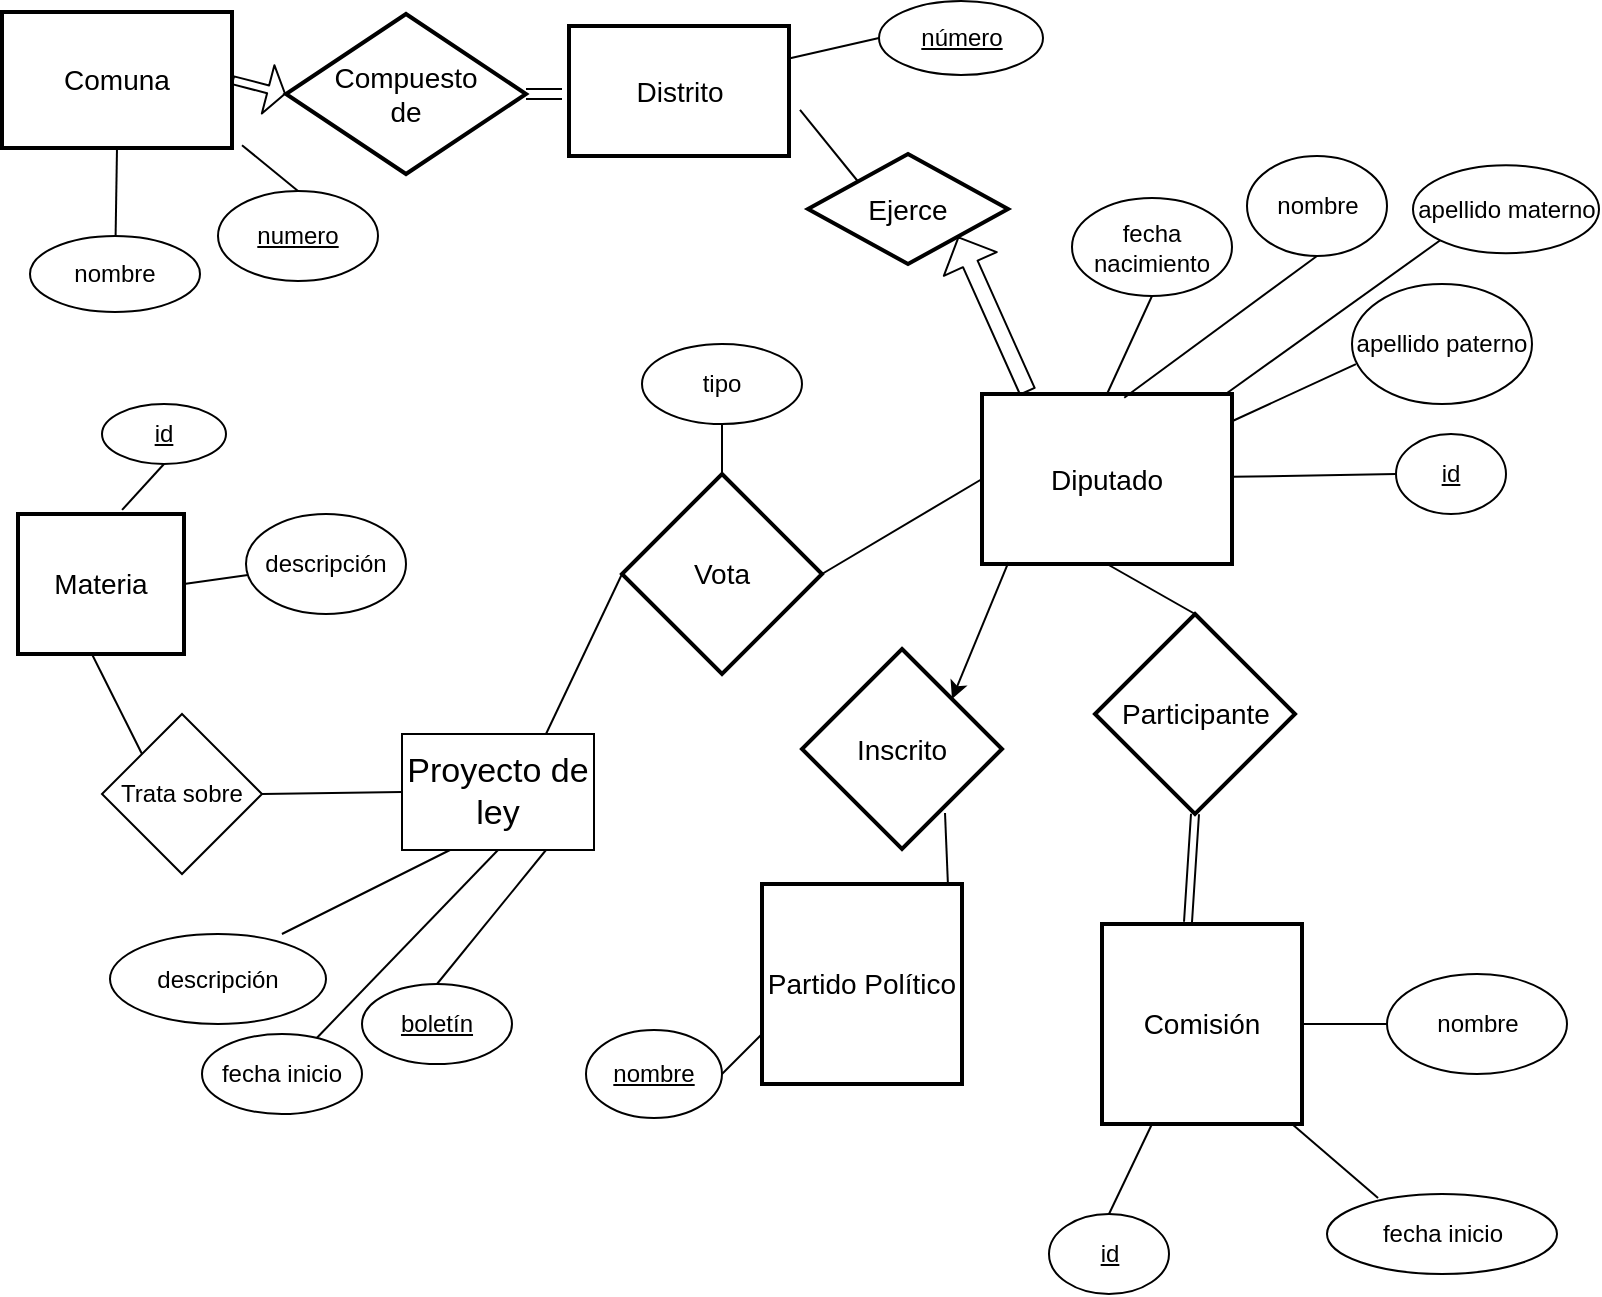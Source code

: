 <mxfile version="11.3.0" type="device" pages="1"><diagram id="dxyZSgxXSvap7336K8Jn" name="Page-1"><mxGraphModel dx="782" dy="570" grid="1" gridSize="10" guides="1" tooltips="1" connect="1" arrows="1" fold="1" page="1" pageScale="1" pageWidth="827" pageHeight="1169" math="0" shadow="0"><root><mxCell id="0"/><mxCell id="1" parent="0"/><mxCell id="FwQyT8db1ahs1hT1uDcI-1" value="Diputado" style="strokeWidth=2;whiteSpace=wrap;html=1;align=center;fontSize=14;" parent="1" vertex="1"><mxGeometry x="500" y="210" width="125" height="85" as="geometry"/></mxCell><mxCell id="FwQyT8db1ahs1hT1uDcI-2" value="&lt;div&gt;Materia&lt;/div&gt;" style="strokeWidth=2;whiteSpace=wrap;html=1;align=center;fontSize=14;" parent="1" vertex="1"><mxGeometry x="18" y="270" width="83" height="70" as="geometry"/></mxCell><mxCell id="FwQyT8db1ahs1hT1uDcI-3" value="Partido Político" style="strokeWidth=2;whiteSpace=wrap;html=1;align=center;fontSize=14;" parent="1" vertex="1"><mxGeometry x="390" y="455" width="100" height="100" as="geometry"/></mxCell><mxCell id="FwQyT8db1ahs1hT1uDcI-4" value="Comisión" style="strokeWidth=2;whiteSpace=wrap;html=1;align=center;fontSize=14;" parent="1" vertex="1"><mxGeometry x="560" y="475" width="100" height="100" as="geometry"/></mxCell><mxCell id="FwQyT8db1ahs1hT1uDcI-6" value="&lt;div&gt;Vota&lt;/div&gt;" style="shape=rhombus;strokeWidth=2;fontSize=17;perimeter=rhombusPerimeter;whiteSpace=wrap;html=1;align=center;fontSize=14;" parent="1" vertex="1"><mxGeometry x="320" y="250" width="100" height="100" as="geometry"/></mxCell><mxCell id="FwQyT8db1ahs1hT1uDcI-7" value="&lt;div&gt;Participante&lt;/div&gt;" style="shape=rhombus;strokeWidth=2;fontSize=17;perimeter=rhombusPerimeter;whiteSpace=wrap;html=1;align=center;fontSize=14;" parent="1" vertex="1"><mxGeometry x="556.5" y="320" width="100" height="100" as="geometry"/></mxCell><mxCell id="FwQyT8db1ahs1hT1uDcI-10" value="" style="endArrow=none;html=1;entryX=0;entryY=0.5;entryDx=0;entryDy=0;exitX=1;exitY=0.5;exitDx=0;exitDy=0;" parent="1" source="FwQyT8db1ahs1hT1uDcI-6" target="FwQyT8db1ahs1hT1uDcI-1" edge="1"><mxGeometry width="50" height="50" relative="1" as="geometry"><mxPoint x="450" y="210" as="sourcePoint"/><mxPoint x="500" y="160" as="targetPoint"/></mxGeometry></mxCell><mxCell id="FwQyT8db1ahs1hT1uDcI-11" value="" style="endArrow=none;html=1;exitX=0.5;exitY=0;exitDx=0;exitDy=0;entryX=0.5;entryY=1;entryDx=0;entryDy=0;" parent="1" source="FwQyT8db1ahs1hT1uDcI-7" target="FwQyT8db1ahs1hT1uDcI-1" edge="1"><mxGeometry width="50" height="50" relative="1" as="geometry"><mxPoint x="620" y="300" as="sourcePoint"/><mxPoint x="660" y="230" as="targetPoint"/></mxGeometry></mxCell><mxCell id="FwQyT8db1ahs1hT1uDcI-14" value="&lt;div&gt;Inscrito&lt;/div&gt;" style="shape=rhombus;strokeWidth=2;fontSize=17;perimeter=rhombusPerimeter;whiteSpace=wrap;html=1;align=center;fontSize=14;" parent="1" vertex="1"><mxGeometry x="410" y="337.5" width="100" height="100" as="geometry"/></mxCell><mxCell id="FwQyT8db1ahs1hT1uDcI-15" value="" style="endArrow=classic;html=1;entryX=1;entryY=0;entryDx=0;entryDy=0;exitX=0.106;exitY=0.989;exitDx=0;exitDy=0;exitPerimeter=0;" parent="1" source="FwQyT8db1ahs1hT1uDcI-1" target="FwQyT8db1ahs1hT1uDcI-14" edge="1"><mxGeometry width="50" height="50" relative="1" as="geometry"><mxPoint x="70" y="660" as="sourcePoint"/><mxPoint x="120" y="610" as="targetPoint"/></mxGeometry></mxCell><mxCell id="FwQyT8db1ahs1hT1uDcI-17" value="" style="endArrow=none;html=1;exitX=0.93;exitY=0.01;exitDx=0;exitDy=0;exitPerimeter=0;entryX=0.715;entryY=0.82;entryDx=0;entryDy=0;entryPerimeter=0;" parent="1" source="FwQyT8db1ahs1hT1uDcI-3" target="FwQyT8db1ahs1hT1uDcI-14" edge="1"><mxGeometry width="50" height="50" relative="1" as="geometry"><mxPoint x="270" y="470" as="sourcePoint"/><mxPoint x="360" y="400" as="targetPoint"/></mxGeometry></mxCell><mxCell id="FwQyT8db1ahs1hT1uDcI-18" value="tipo" style="ellipse;whiteSpace=wrap;html=1;" parent="1" vertex="1"><mxGeometry x="330" y="185" width="80" height="40" as="geometry"/></mxCell><mxCell id="FwQyT8db1ahs1hT1uDcI-20" value="" style="endArrow=none;html=1;entryX=0.5;entryY=1;entryDx=0;entryDy=0;exitX=0.5;exitY=0;exitDx=0;exitDy=0;" parent="1" source="FwQyT8db1ahs1hT1uDcI-6" target="FwQyT8db1ahs1hT1uDcI-18" edge="1"><mxGeometry width="50" height="50" relative="1" as="geometry"><mxPoint x="280" y="160" as="sourcePoint"/><mxPoint x="330" y="110" as="targetPoint"/></mxGeometry></mxCell><mxCell id="FwQyT8db1ahs1hT1uDcI-25" value="" style="shape=link;html=1;entryX=0.5;entryY=1;entryDx=0;entryDy=0;exitX=0.43;exitY=-0.01;exitDx=0;exitDy=0;exitPerimeter=0;" parent="1" source="FwQyT8db1ahs1hT1uDcI-4" target="FwQyT8db1ahs1hT1uDcI-7" edge="1"><mxGeometry width="50" height="50" relative="1" as="geometry"><mxPoint x="560" y="460" as="sourcePoint"/><mxPoint x="610" y="410" as="targetPoint"/></mxGeometry></mxCell><mxCell id="FwQyT8db1ahs1hT1uDcI-26" value="nombre" style="ellipse;whiteSpace=wrap;html=1;fontStyle=0" parent="1" vertex="1"><mxGeometry x="632.5" y="91" width="70" height="50" as="geometry"/></mxCell><mxCell id="FwQyT8db1ahs1hT1uDcI-27" value="apellido paterno" style="ellipse;whiteSpace=wrap;html=1;" parent="1" vertex="1"><mxGeometry x="685" y="155" width="90" height="60" as="geometry"/></mxCell><mxCell id="FwQyT8db1ahs1hT1uDcI-29" value="&lt;div&gt;descripción&lt;/div&gt;" style="ellipse;whiteSpace=wrap;html=1;" parent="1" vertex="1"><mxGeometry x="132" y="270" width="80" height="50" as="geometry"/></mxCell><mxCell id="FwQyT8db1ahs1hT1uDcI-31" value="" style="endArrow=none;html=1;exitX=1;exitY=0.5;exitDx=0;exitDy=0;" parent="1" source="FwQyT8db1ahs1hT1uDcI-2" target="FwQyT8db1ahs1hT1uDcI-29" edge="1"><mxGeometry width="50" height="50" relative="1" as="geometry"><mxPoint x="150" y="330" as="sourcePoint"/><mxPoint x="180" y="270" as="targetPoint"/></mxGeometry></mxCell><mxCell id="FwQyT8db1ahs1hT1uDcI-39" value="" style="endArrow=none;html=1;entryX=0.445;entryY=1;entryDx=0;entryDy=0;entryPerimeter=0;exitX=0;exitY=0;exitDx=0;exitDy=0;" parent="1" source="MilgAQDmdvREDxCkp3P4-12" target="FwQyT8db1ahs1hT1uDcI-2" edge="1"><mxGeometry width="50" height="50" relative="1" as="geometry"><mxPoint x="72.5" y="370" as="sourcePoint"/><mxPoint x="80" y="340" as="targetPoint"/></mxGeometry></mxCell><mxCell id="FwQyT8db1ahs1hT1uDcI-43" value="Distrito" style="strokeWidth=2;whiteSpace=wrap;html=1;align=center;fontSize=14;" parent="1" vertex="1"><mxGeometry x="293.5" y="26" width="110" height="65" as="geometry"/></mxCell><mxCell id="FwQyT8db1ahs1hT1uDcI-44" value="Ejerce" style="shape=rhombus;strokeWidth=2;fontSize=17;perimeter=rhombusPerimeter;whiteSpace=wrap;html=1;align=center;fontSize=14;" parent="1" vertex="1"><mxGeometry x="413" y="90" width="100" height="55" as="geometry"/></mxCell><mxCell id="FwQyT8db1ahs1hT1uDcI-46" value="" style="shape=flexArrow;endArrow=classic;html=1;entryX=1;entryY=1;entryDx=0;entryDy=0;exitX=0.183;exitY=-0.011;exitDx=0;exitDy=0;exitPerimeter=0;width=8;endSize=4.51;" parent="1" source="FwQyT8db1ahs1hT1uDcI-1" target="FwQyT8db1ahs1hT1uDcI-44" edge="1"><mxGeometry width="50" height="50" relative="1" as="geometry"><mxPoint x="440" y="180" as="sourcePoint"/><mxPoint x="490" y="130" as="targetPoint"/></mxGeometry></mxCell><mxCell id="FwQyT8db1ahs1hT1uDcI-47" value="" style="endArrow=none;html=1;entryX=1.05;entryY=0.646;entryDx=0;entryDy=0;entryPerimeter=0;exitX=0;exitY=0;exitDx=0;exitDy=0;" parent="1" source="FwQyT8db1ahs1hT1uDcI-44" target="FwQyT8db1ahs1hT1uDcI-43" edge="1"><mxGeometry width="50" height="50" relative="1" as="geometry"><mxPoint x="280" y="150" as="sourcePoint"/><mxPoint x="330" y="100" as="targetPoint"/></mxGeometry></mxCell><mxCell id="FwQyT8db1ahs1hT1uDcI-48" value="" style="endArrow=none;html=1;entryX=0.5;entryY=1;entryDx=0;entryDy=0;exitX=0.569;exitY=0.022;exitDx=0;exitDy=0;exitPerimeter=0;" parent="1" source="FwQyT8db1ahs1hT1uDcI-1" target="FwQyT8db1ahs1hT1uDcI-26" edge="1"><mxGeometry width="50" height="50" relative="1" as="geometry"><mxPoint x="560" y="150" as="sourcePoint"/><mxPoint x="600" y="100" as="targetPoint"/></mxGeometry></mxCell><mxCell id="FwQyT8db1ahs1hT1uDcI-49" value="" style="endArrow=none;html=1;entryX=0.022;entryY=0.667;entryDx=0;entryDy=0;entryPerimeter=0;" parent="1" source="FwQyT8db1ahs1hT1uDcI-1" target="FwQyT8db1ahs1hT1uDcI-27" edge="1"><mxGeometry width="50" height="50" relative="1" as="geometry"><mxPoint x="660" y="240" as="sourcePoint"/><mxPoint x="710" y="190" as="targetPoint"/></mxGeometry></mxCell><mxCell id="FwQyT8db1ahs1hT1uDcI-50" value="boletín" style="ellipse;whiteSpace=wrap;html=1;fontStyle=4" parent="1" vertex="1"><mxGeometry x="190" y="505" width="75" height="40" as="geometry"/></mxCell><mxCell id="FwQyT8db1ahs1hT1uDcI-51" value="descripción" style="ellipse;whiteSpace=wrap;html=1;" parent="1" vertex="1"><mxGeometry x="64" y="480" width="108" height="45" as="geometry"/></mxCell><mxCell id="FwQyT8db1ahs1hT1uDcI-52" value="id" style="ellipse;whiteSpace=wrap;html=1;fontStyle=4" parent="1" vertex="1"><mxGeometry x="533.5" y="620" width="60" height="40" as="geometry"/></mxCell><mxCell id="FwQyT8db1ahs1hT1uDcI-53" value="id" style="ellipse;whiteSpace=wrap;html=1;fontStyle=4" parent="1" vertex="1"><mxGeometry x="707" y="230" width="55" height="40" as="geometry"/></mxCell><mxCell id="FwQyT8db1ahs1hT1uDcI-54" value="Comuna" style="strokeWidth=2;whiteSpace=wrap;html=1;align=center;fontSize=14;" parent="1" vertex="1"><mxGeometry x="10" y="19" width="115" height="68" as="geometry"/></mxCell><mxCell id="FwQyT8db1ahs1hT1uDcI-55" value="&lt;div&gt;Compuesto&lt;/div&gt;&lt;div&gt;de&lt;/div&gt;" style="shape=rhombus;strokeWidth=2;fontSize=17;perimeter=rhombusPerimeter;whiteSpace=wrap;html=1;align=center;fontSize=14;" parent="1" vertex="1"><mxGeometry x="152" y="20" width="120" height="80" as="geometry"/></mxCell><mxCell id="FwQyT8db1ahs1hT1uDcI-57" value="nombre" style="ellipse;whiteSpace=wrap;html=1;fontStyle=0" parent="1" vertex="1"><mxGeometry x="24" y="131" width="85" height="38" as="geometry"/></mxCell><mxCell id="FwQyT8db1ahs1hT1uDcI-58" value="" style="endArrow=none;html=1;entryX=0.5;entryY=1;entryDx=0;entryDy=0;fontStyle=4" parent="1" source="FwQyT8db1ahs1hT1uDcI-57" target="FwQyT8db1ahs1hT1uDcI-54" edge="1"><mxGeometry width="50" height="50" relative="1" as="geometry"><mxPoint x="100" y="150" as="sourcePoint"/><mxPoint x="150" y="100" as="targetPoint"/></mxGeometry></mxCell><mxCell id="FwQyT8db1ahs1hT1uDcI-59" value="número" style="ellipse;whiteSpace=wrap;html=1;fontStyle=4" parent="1" vertex="1"><mxGeometry x="448.5" y="13.5" width="82" height="37" as="geometry"/></mxCell><mxCell id="FwQyT8db1ahs1hT1uDcI-60" value="" style="endArrow=none;html=1;exitX=1;exitY=0.25;exitDx=0;exitDy=0;entryX=0;entryY=0.5;entryDx=0;entryDy=0;" parent="1" source="FwQyT8db1ahs1hT1uDcI-43" target="FwQyT8db1ahs1hT1uDcI-59" edge="1"><mxGeometry width="50" height="50" relative="1" as="geometry"><mxPoint x="300" y="200" as="sourcePoint"/><mxPoint x="350" y="150" as="targetPoint"/></mxGeometry></mxCell><mxCell id="FwQyT8db1ahs1hT1uDcI-61" value="" style="endArrow=none;html=1;entryX=0;entryY=0.5;entryDx=0;entryDy=0;" parent="1" source="FwQyT8db1ahs1hT1uDcI-1" target="FwQyT8db1ahs1hT1uDcI-53" edge="1"><mxGeometry width="50" height="50" relative="1" as="geometry"><mxPoint x="660" y="330" as="sourcePoint"/><mxPoint x="710" y="280" as="targetPoint"/></mxGeometry></mxCell><mxCell id="FwQyT8db1ahs1hT1uDcI-62" value="" style="endArrow=none;html=1;entryX=0.25;entryY=1;entryDx=0;entryDy=0;exitX=0.5;exitY=0;exitDx=0;exitDy=0;" parent="1" source="FwQyT8db1ahs1hT1uDcI-52" target="FwQyT8db1ahs1hT1uDcI-4" edge="1"><mxGeometry width="50" height="50" relative="1" as="geometry"><mxPoint x="470" y="650" as="sourcePoint"/><mxPoint x="520" y="600" as="targetPoint"/></mxGeometry></mxCell><mxCell id="FwQyT8db1ahs1hT1uDcI-63" value="nombre" style="ellipse;whiteSpace=wrap;html=1;" parent="1" vertex="1"><mxGeometry x="702.5" y="500" width="90" height="50" as="geometry"/></mxCell><mxCell id="FwQyT8db1ahs1hT1uDcI-64" value="" style="endArrow=none;html=1;exitX=1;exitY=0.5;exitDx=0;exitDy=0;entryX=0;entryY=0.5;entryDx=0;entryDy=0;" parent="1" source="FwQyT8db1ahs1hT1uDcI-4" target="FwQyT8db1ahs1hT1uDcI-63" edge="1"><mxGeometry width="50" height="50" relative="1" as="geometry"><mxPoint x="660" y="670" as="sourcePoint"/><mxPoint x="710" y="620" as="targetPoint"/></mxGeometry></mxCell><mxCell id="FwQyT8db1ahs1hT1uDcI-67" value="fecha inicio" style="ellipse;whiteSpace=wrap;html=1;" parent="1" vertex="1"><mxGeometry x="672.5" y="610" width="115" height="40" as="geometry"/></mxCell><mxCell id="FwQyT8db1ahs1hT1uDcI-68" value="" style="endArrow=none;html=1;entryX=0.95;entryY=1;entryDx=0;entryDy=0;entryPerimeter=0;exitX=0.222;exitY=0.05;exitDx=0;exitDy=0;exitPerimeter=0;" parent="1" source="FwQyT8db1ahs1hT1uDcI-67" target="FwQyT8db1ahs1hT1uDcI-4" edge="1"><mxGeometry width="50" height="50" relative="1" as="geometry"><mxPoint x="600" y="660" as="sourcePoint"/><mxPoint x="650" y="610" as="targetPoint"/></mxGeometry></mxCell><mxCell id="FwQyT8db1ahs1hT1uDcI-72" value="nombre" style="ellipse;whiteSpace=wrap;html=1;fontStyle=4" parent="1" vertex="1"><mxGeometry x="302" y="528" width="68" height="44" as="geometry"/></mxCell><mxCell id="FwQyT8db1ahs1hT1uDcI-73" value="" style="endArrow=none;html=1;exitX=1;exitY=0.5;exitDx=0;exitDy=0;" parent="1" source="FwQyT8db1ahs1hT1uDcI-72" edge="1"><mxGeometry width="50" height="50" relative="1" as="geometry"><mxPoint x="230" y="650" as="sourcePoint"/><mxPoint x="390" y="530" as="targetPoint"/></mxGeometry></mxCell><mxCell id="1F5-xoxFSF3Bcfk7wLh--1" value="" style="shape=flexArrow;endArrow=classic;html=1;exitX=1;exitY=0.5;exitDx=0;exitDy=0;entryX=0;entryY=0.5;entryDx=0;entryDy=0;width=4;endSize=2.58;" parent="1" source="FwQyT8db1ahs1hT1uDcI-54" target="FwQyT8db1ahs1hT1uDcI-55" edge="1"><mxGeometry width="50" height="50" relative="1" as="geometry"><mxPoint x="160" y="90" as="sourcePoint"/><mxPoint x="210" y="40" as="targetPoint"/></mxGeometry></mxCell><mxCell id="YXmsqepTsKVMOOSy7mIN-1" value="" style="shape=link;html=1;width=5;" parent="1" source="FwQyT8db1ahs1hT1uDcI-55" edge="1"><mxGeometry width="50" height="50" relative="1" as="geometry"><mxPoint x="116" y="70" as="sourcePoint"/><mxPoint x="290" y="60" as="targetPoint"/><Array as="points"/></mxGeometry></mxCell><mxCell id="MilgAQDmdvREDxCkp3P4-1" value="&lt;u&gt;numero&lt;/u&gt;" style="ellipse;whiteSpace=wrap;html=1;" parent="1" vertex="1"><mxGeometry x="118" y="108.5" width="80" height="45" as="geometry"/></mxCell><mxCell id="MilgAQDmdvREDxCkp3P4-3" value="" style="endArrow=none;html=1;entryX=0.5;entryY=0;entryDx=0;entryDy=0;" parent="1" target="MilgAQDmdvREDxCkp3P4-1" edge="1"><mxGeometry width="50" height="50" relative="1" as="geometry"><mxPoint x="130" y="85.6" as="sourcePoint"/><mxPoint x="60" y="680" as="targetPoint"/></mxGeometry></mxCell><mxCell id="MilgAQDmdvREDxCkp3P4-4" value="apellido materno" style="ellipse;whiteSpace=wrap;html=1;" parent="1" vertex="1"><mxGeometry x="715.5" y="95.6" width="93" height="44" as="geometry"/></mxCell><mxCell id="MilgAQDmdvREDxCkp3P4-5" value="" style="endArrow=none;html=1;entryX=0;entryY=1;entryDx=0;entryDy=0;" parent="1" source="FwQyT8db1ahs1hT1uDcI-1" target="MilgAQDmdvREDxCkp3P4-4" edge="1"><mxGeometry width="50" height="50" relative="1" as="geometry"><mxPoint x="630" y="185.6" as="sourcePoint"/><mxPoint x="60" y="680" as="targetPoint"/></mxGeometry></mxCell><mxCell id="MilgAQDmdvREDxCkp3P4-6" value="fecha nacimiento" style="ellipse;whiteSpace=wrap;html=1;" parent="1" vertex="1"><mxGeometry x="545" y="112" width="80" height="49" as="geometry"/></mxCell><mxCell id="MilgAQDmdvREDxCkp3P4-7" value="" style="endArrow=none;html=1;entryX=0.5;entryY=1;entryDx=0;entryDy=0;exitX=0.5;exitY=0;exitDx=0;exitDy=0;" parent="1" source="FwQyT8db1ahs1hT1uDcI-1" target="MilgAQDmdvREDxCkp3P4-6" edge="1"><mxGeometry width="50" height="50" relative="1" as="geometry"><mxPoint x="10" y="730" as="sourcePoint"/><mxPoint x="60" y="680" as="targetPoint"/></mxGeometry></mxCell><mxCell id="MilgAQDmdvREDxCkp3P4-8" value="&lt;span style=&quot;font-size: 17px&quot;&gt;Proyecto de ley&lt;/span&gt;" style="rounded=0;whiteSpace=wrap;html=1;" parent="1" vertex="1"><mxGeometry x="210" y="380" width="96" height="58" as="geometry"/></mxCell><mxCell id="MilgAQDmdvREDxCkp3P4-9" value="" style="endArrow=none;html=1;entryX=0.25;entryY=1;entryDx=0;entryDy=0;exitX=0.796;exitY=0;exitDx=0;exitDy=0;exitPerimeter=0;" parent="1" source="FwQyT8db1ahs1hT1uDcI-51" target="MilgAQDmdvREDxCkp3P4-8" edge="1"><mxGeometry width="50" height="50" relative="1" as="geometry"><mxPoint x="10" y="730" as="sourcePoint"/><mxPoint x="60" y="680" as="targetPoint"/></mxGeometry></mxCell><mxCell id="MilgAQDmdvREDxCkp3P4-10" value="" style="endArrow=none;html=1;entryX=0.75;entryY=1;entryDx=0;entryDy=0;exitX=0.5;exitY=0;exitDx=0;exitDy=0;" parent="1" source="FwQyT8db1ahs1hT1uDcI-50" target="MilgAQDmdvREDxCkp3P4-8" edge="1"><mxGeometry width="50" height="50" relative="1" as="geometry"><mxPoint x="10" y="730" as="sourcePoint"/><mxPoint x="60" y="680" as="targetPoint"/></mxGeometry></mxCell><mxCell id="MilgAQDmdvREDxCkp3P4-12" value="Trata sobre" style="rhombus;whiteSpace=wrap;html=1;" parent="1" vertex="1"><mxGeometry x="60" y="370" width="80" height="80" as="geometry"/></mxCell><mxCell id="MilgAQDmdvREDxCkp3P4-16" value="" style="endArrow=none;html=1;entryX=0;entryY=0.5;entryDx=0;entryDy=0;exitX=0.75;exitY=0;exitDx=0;exitDy=0;" parent="1" source="MilgAQDmdvREDxCkp3P4-8" target="FwQyT8db1ahs1hT1uDcI-6" edge="1"><mxGeometry width="50" height="50" relative="1" as="geometry"><mxPoint x="10" y="800" as="sourcePoint"/><mxPoint x="60" y="750" as="targetPoint"/></mxGeometry></mxCell><mxCell id="MilgAQDmdvREDxCkp3P4-17" value="fecha inicio" style="ellipse;whiteSpace=wrap;html=1;" parent="1" vertex="1"><mxGeometry x="110" y="530" width="80" height="40" as="geometry"/></mxCell><mxCell id="MilgAQDmdvREDxCkp3P4-18" value="" style="endArrow=none;html=1;entryX=0.5;entryY=1;entryDx=0;entryDy=0;" parent="1" source="MilgAQDmdvREDxCkp3P4-17" target="MilgAQDmdvREDxCkp3P4-8" edge="1"><mxGeometry width="50" height="50" relative="1" as="geometry"><mxPoint x="10" y="730" as="sourcePoint"/><mxPoint x="60" y="680" as="targetPoint"/></mxGeometry></mxCell><mxCell id="nYw-dY0xlPccgpSozxU0-1" value="" style="endArrow=none;html=1;entryX=0;entryY=0.5;entryDx=0;entryDy=0;exitX=1;exitY=0.5;exitDx=0;exitDy=0;" edge="1" parent="1" source="MilgAQDmdvREDxCkp3P4-12" target="MilgAQDmdvREDxCkp3P4-8"><mxGeometry width="50" height="50" relative="1" as="geometry"><mxPoint x="10" y="730" as="sourcePoint"/><mxPoint x="60" y="680" as="targetPoint"/></mxGeometry></mxCell><mxCell id="nYw-dY0xlPccgpSozxU0-2" value="&lt;u&gt;id&lt;/u&gt;" style="ellipse;whiteSpace=wrap;html=1;" vertex="1" parent="1"><mxGeometry x="60" y="215" width="62" height="30" as="geometry"/></mxCell><mxCell id="nYw-dY0xlPccgpSozxU0-3" value="" style="endArrow=none;html=1;entryX=0.5;entryY=1;entryDx=0;entryDy=0;exitX=0.627;exitY=-0.029;exitDx=0;exitDy=0;exitPerimeter=0;" edge="1" parent="1" source="FwQyT8db1ahs1hT1uDcI-2" target="nYw-dY0xlPccgpSozxU0-2"><mxGeometry width="50" height="50" relative="1" as="geometry"><mxPoint x="10" y="730" as="sourcePoint"/><mxPoint x="60" y="680" as="targetPoint"/></mxGeometry></mxCell></root></mxGraphModel></diagram></mxfile>